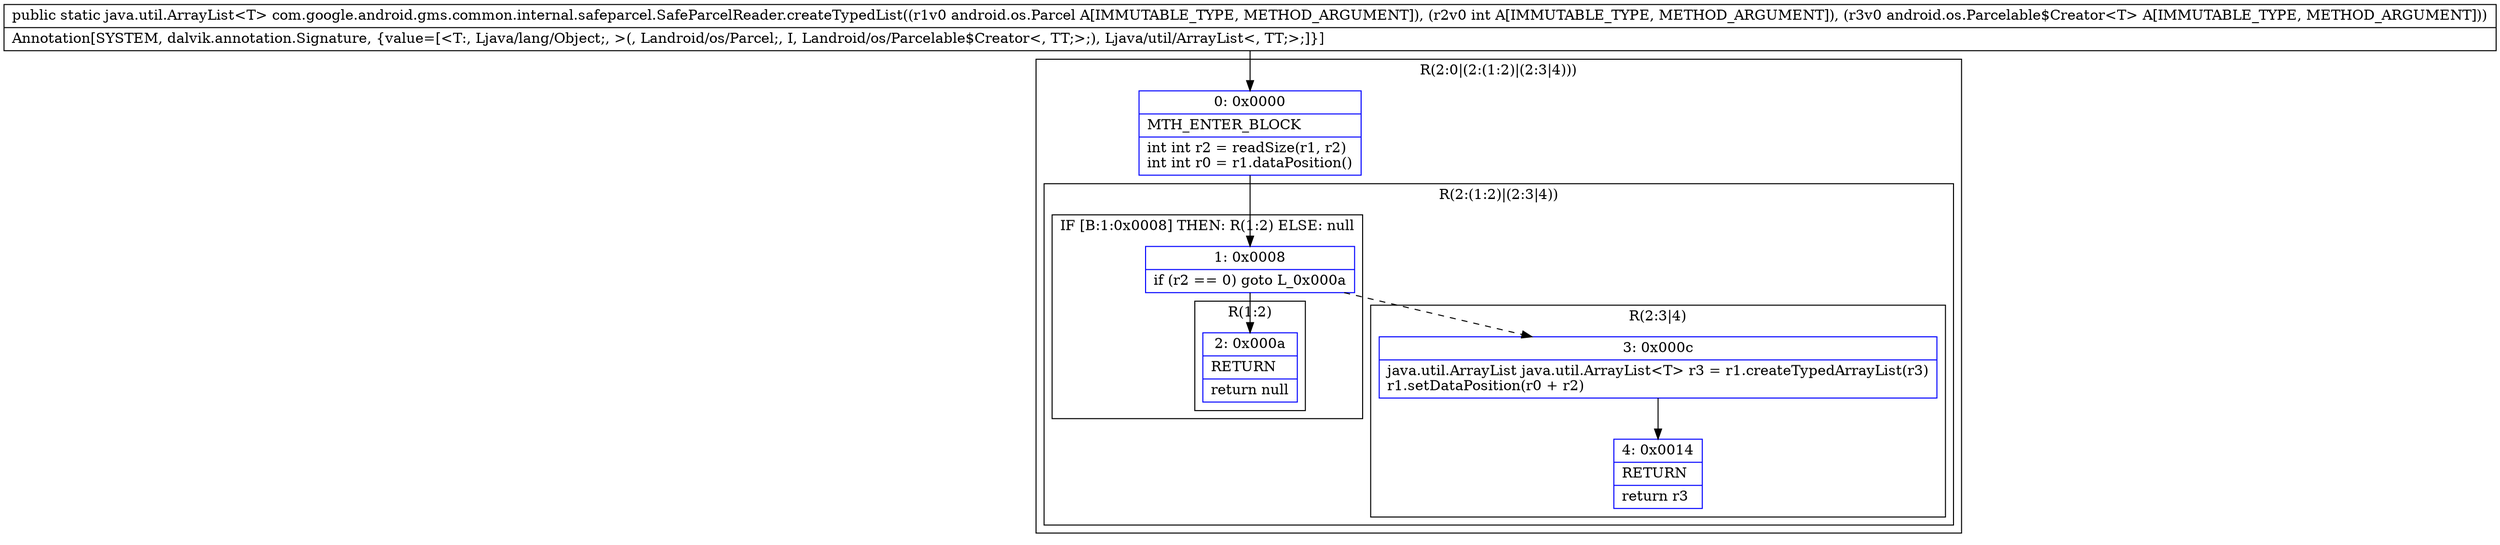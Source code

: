 digraph "CFG forcom.google.android.gms.common.internal.safeparcel.SafeParcelReader.createTypedList(Landroid\/os\/Parcel;ILandroid\/os\/Parcelable$Creator;)Ljava\/util\/ArrayList;" {
subgraph cluster_Region_1904167827 {
label = "R(2:0|(2:(1:2)|(2:3|4)))";
node [shape=record,color=blue];
Node_0 [shape=record,label="{0\:\ 0x0000|MTH_ENTER_BLOCK\l|int int r2 = readSize(r1, r2)\lint int r0 = r1.dataPosition()\l}"];
subgraph cluster_Region_661475251 {
label = "R(2:(1:2)|(2:3|4))";
node [shape=record,color=blue];
subgraph cluster_IfRegion_1235801779 {
label = "IF [B:1:0x0008] THEN: R(1:2) ELSE: null";
node [shape=record,color=blue];
Node_1 [shape=record,label="{1\:\ 0x0008|if (r2 == 0) goto L_0x000a\l}"];
subgraph cluster_Region_2041226090 {
label = "R(1:2)";
node [shape=record,color=blue];
Node_2 [shape=record,label="{2\:\ 0x000a|RETURN\l|return null\l}"];
}
}
subgraph cluster_Region_1885224775 {
label = "R(2:3|4)";
node [shape=record,color=blue];
Node_3 [shape=record,label="{3\:\ 0x000c|java.util.ArrayList java.util.ArrayList\<T\> r3 = r1.createTypedArrayList(r3)\lr1.setDataPosition(r0 + r2)\l}"];
Node_4 [shape=record,label="{4\:\ 0x0014|RETURN\l|return r3\l}"];
}
}
}
MethodNode[shape=record,label="{public static java.util.ArrayList\<T\> com.google.android.gms.common.internal.safeparcel.SafeParcelReader.createTypedList((r1v0 android.os.Parcel A[IMMUTABLE_TYPE, METHOD_ARGUMENT]), (r2v0 int A[IMMUTABLE_TYPE, METHOD_ARGUMENT]), (r3v0 android.os.Parcelable$Creator\<T\> A[IMMUTABLE_TYPE, METHOD_ARGUMENT]))  | Annotation[SYSTEM, dalvik.annotation.Signature, \{value=[\<T:, Ljava\/lang\/Object;, \>(, Landroid\/os\/Parcel;, I, Landroid\/os\/Parcelable$Creator\<, TT;\>;), Ljava\/util\/ArrayList\<, TT;\>;]\}]\l}"];
MethodNode -> Node_0;
Node_0 -> Node_1;
Node_1 -> Node_2;
Node_1 -> Node_3[style=dashed];
Node_3 -> Node_4;
}

